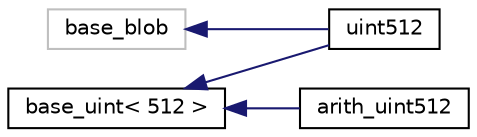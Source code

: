 digraph "Graphical Class Hierarchy"
{
  edge [fontname="Helvetica",fontsize="10",labelfontname="Helvetica",labelfontsize="10"];
  node [fontname="Helvetica",fontsize="10",shape=record];
  rankdir="LR";
  Node418 [label="base_blob",height=0.2,width=0.4,color="grey75", fillcolor="white", style="filled"];
  Node418 -> Node2 [dir="back",color="midnightblue",fontsize="10",style="solid",fontname="Helvetica"];
  Node2 [label="uint512",height=0.2,width=0.4,color="black", fillcolor="white", style="filled",URL="$classuint512.html",tooltip="512-bit unsigned big integer. "];
  Node0 [label="base_uint\< 512 \>",height=0.2,width=0.4,color="black", fillcolor="white", style="filled",URL="$classbase__uint.html"];
  Node0 -> Node1 [dir="back",color="midnightblue",fontsize="10",style="solid",fontname="Helvetica"];
  Node1 [label="arith_uint512",height=0.2,width=0.4,color="black", fillcolor="white", style="filled",URL="$classarith__uint512.html",tooltip="512-bit unsigned big integer. "];
  Node0 -> Node2 [dir="back",color="midnightblue",fontsize="10",style="solid",fontname="Helvetica"];
}
